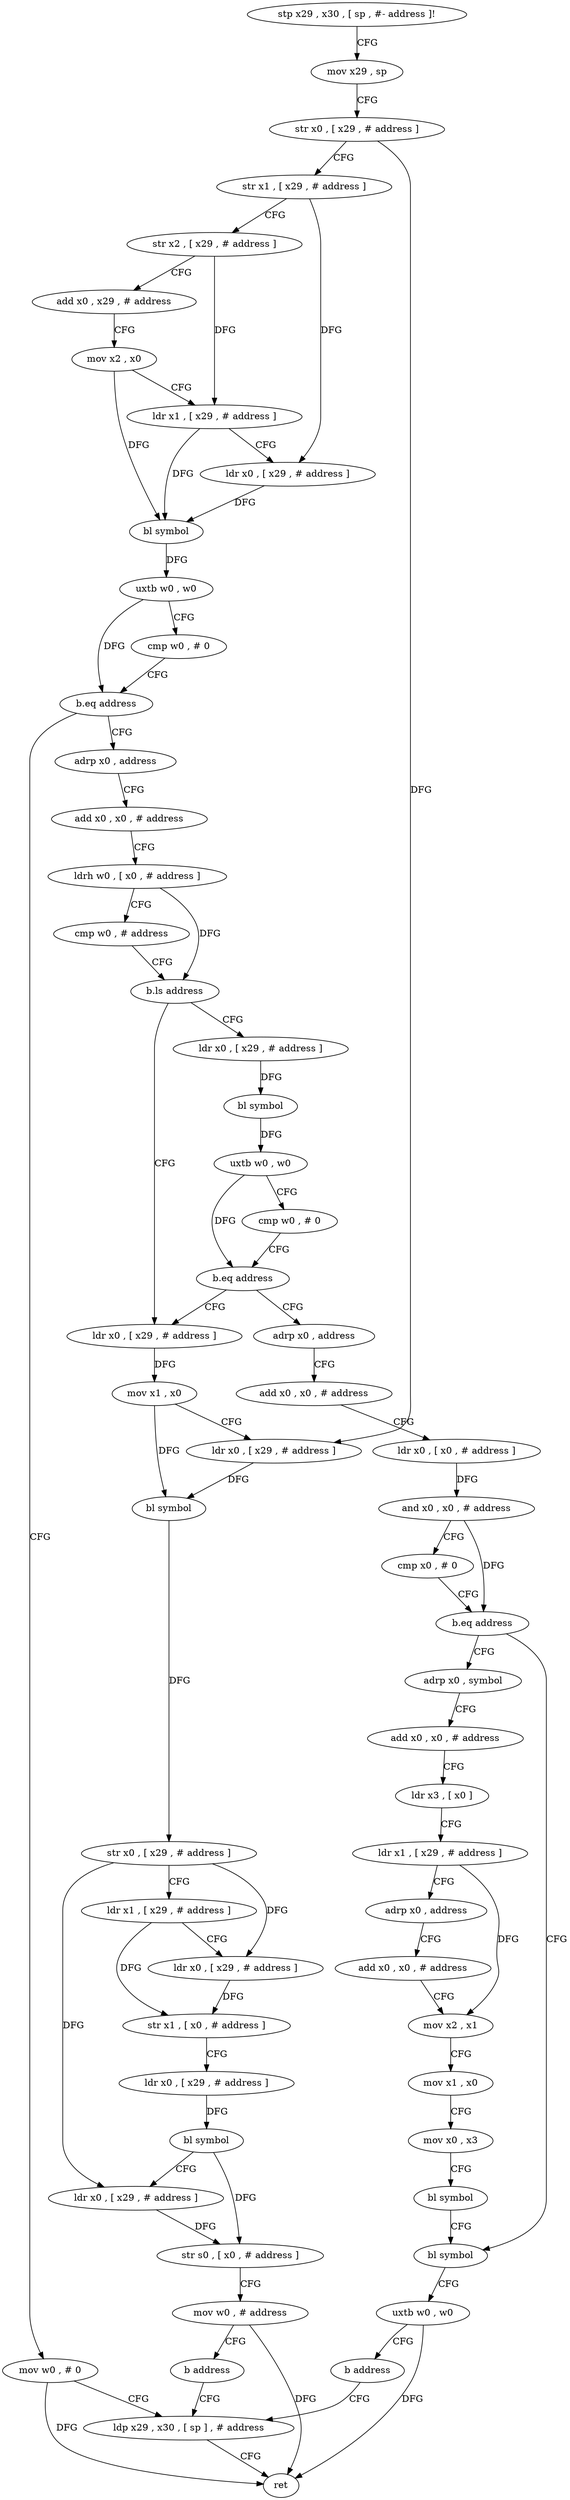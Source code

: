 digraph "func" {
"4266360" [label = "stp x29 , x30 , [ sp , #- address ]!" ]
"4266364" [label = "mov x29 , sp" ]
"4266368" [label = "str x0 , [ x29 , # address ]" ]
"4266372" [label = "str x1 , [ x29 , # address ]" ]
"4266376" [label = "str x2 , [ x29 , # address ]" ]
"4266380" [label = "add x0 , x29 , # address" ]
"4266384" [label = "mov x2 , x0" ]
"4266388" [label = "ldr x1 , [ x29 , # address ]" ]
"4266392" [label = "ldr x0 , [ x29 , # address ]" ]
"4266396" [label = "bl symbol" ]
"4266400" [label = "uxtb w0 , w0" ]
"4266404" [label = "cmp w0 , # 0" ]
"4266408" [label = "b.eq address" ]
"4266584" [label = "mov w0 , # 0" ]
"4266412" [label = "adrp x0 , address" ]
"4266588" [label = "ldp x29 , x30 , [ sp ] , # address" ]
"4266416" [label = "add x0 , x0 , # address" ]
"4266420" [label = "ldrh w0 , [ x0 , # address ]" ]
"4266424" [label = "cmp w0 , # address" ]
"4266428" [label = "b.ls address" ]
"4266452" [label = "ldr x0 , [ x29 , # address ]" ]
"4266432" [label = "ldr x0 , [ x29 , # address ]" ]
"4266456" [label = "mov x1 , x0" ]
"4266460" [label = "ldr x0 , [ x29 , # address ]" ]
"4266464" [label = "bl symbol" ]
"4266468" [label = "str x0 , [ x29 , # address ]" ]
"4266472" [label = "ldr x1 , [ x29 , # address ]" ]
"4266476" [label = "ldr x0 , [ x29 , # address ]" ]
"4266480" [label = "str x1 , [ x0 , # address ]" ]
"4266484" [label = "ldr x0 , [ x29 , # address ]" ]
"4266488" [label = "bl symbol" ]
"4266492" [label = "ldr x0 , [ x29 , # address ]" ]
"4266496" [label = "str s0 , [ x0 , # address ]" ]
"4266500" [label = "mov w0 , # address" ]
"4266504" [label = "b address" ]
"4266436" [label = "bl symbol" ]
"4266440" [label = "uxtb w0 , w0" ]
"4266444" [label = "cmp w0 , # 0" ]
"4266448" [label = "b.eq address" ]
"4266508" [label = "adrp x0 , address" ]
"4266592" [label = "ret" ]
"4266512" [label = "add x0 , x0 , # address" ]
"4266516" [label = "ldr x0 , [ x0 , # address ]" ]
"4266520" [label = "and x0 , x0 , # address" ]
"4266524" [label = "cmp x0 , # 0" ]
"4266528" [label = "b.eq address" ]
"4266572" [label = "bl symbol" ]
"4266532" [label = "adrp x0 , symbol" ]
"4266576" [label = "uxtb w0 , w0" ]
"4266580" [label = "b address" ]
"4266536" [label = "add x0 , x0 , # address" ]
"4266540" [label = "ldr x3 , [ x0 ]" ]
"4266544" [label = "ldr x1 , [ x29 , # address ]" ]
"4266548" [label = "adrp x0 , address" ]
"4266552" [label = "add x0 , x0 , # address" ]
"4266556" [label = "mov x2 , x1" ]
"4266560" [label = "mov x1 , x0" ]
"4266564" [label = "mov x0 , x3" ]
"4266568" [label = "bl symbol" ]
"4266360" -> "4266364" [ label = "CFG" ]
"4266364" -> "4266368" [ label = "CFG" ]
"4266368" -> "4266372" [ label = "CFG" ]
"4266368" -> "4266460" [ label = "DFG" ]
"4266372" -> "4266376" [ label = "CFG" ]
"4266372" -> "4266392" [ label = "DFG" ]
"4266376" -> "4266380" [ label = "CFG" ]
"4266376" -> "4266388" [ label = "DFG" ]
"4266380" -> "4266384" [ label = "CFG" ]
"4266384" -> "4266388" [ label = "CFG" ]
"4266384" -> "4266396" [ label = "DFG" ]
"4266388" -> "4266392" [ label = "CFG" ]
"4266388" -> "4266396" [ label = "DFG" ]
"4266392" -> "4266396" [ label = "DFG" ]
"4266396" -> "4266400" [ label = "DFG" ]
"4266400" -> "4266404" [ label = "CFG" ]
"4266400" -> "4266408" [ label = "DFG" ]
"4266404" -> "4266408" [ label = "CFG" ]
"4266408" -> "4266584" [ label = "CFG" ]
"4266408" -> "4266412" [ label = "CFG" ]
"4266584" -> "4266588" [ label = "CFG" ]
"4266584" -> "4266592" [ label = "DFG" ]
"4266412" -> "4266416" [ label = "CFG" ]
"4266588" -> "4266592" [ label = "CFG" ]
"4266416" -> "4266420" [ label = "CFG" ]
"4266420" -> "4266424" [ label = "CFG" ]
"4266420" -> "4266428" [ label = "DFG" ]
"4266424" -> "4266428" [ label = "CFG" ]
"4266428" -> "4266452" [ label = "CFG" ]
"4266428" -> "4266432" [ label = "CFG" ]
"4266452" -> "4266456" [ label = "DFG" ]
"4266432" -> "4266436" [ label = "DFG" ]
"4266456" -> "4266460" [ label = "CFG" ]
"4266456" -> "4266464" [ label = "DFG" ]
"4266460" -> "4266464" [ label = "DFG" ]
"4266464" -> "4266468" [ label = "DFG" ]
"4266468" -> "4266472" [ label = "CFG" ]
"4266468" -> "4266476" [ label = "DFG" ]
"4266468" -> "4266492" [ label = "DFG" ]
"4266472" -> "4266476" [ label = "CFG" ]
"4266472" -> "4266480" [ label = "DFG" ]
"4266476" -> "4266480" [ label = "DFG" ]
"4266480" -> "4266484" [ label = "CFG" ]
"4266484" -> "4266488" [ label = "DFG" ]
"4266488" -> "4266492" [ label = "CFG" ]
"4266488" -> "4266496" [ label = "DFG" ]
"4266492" -> "4266496" [ label = "DFG" ]
"4266496" -> "4266500" [ label = "CFG" ]
"4266500" -> "4266504" [ label = "CFG" ]
"4266500" -> "4266592" [ label = "DFG" ]
"4266504" -> "4266588" [ label = "CFG" ]
"4266436" -> "4266440" [ label = "DFG" ]
"4266440" -> "4266444" [ label = "CFG" ]
"4266440" -> "4266448" [ label = "DFG" ]
"4266444" -> "4266448" [ label = "CFG" ]
"4266448" -> "4266508" [ label = "CFG" ]
"4266448" -> "4266452" [ label = "CFG" ]
"4266508" -> "4266512" [ label = "CFG" ]
"4266512" -> "4266516" [ label = "CFG" ]
"4266516" -> "4266520" [ label = "DFG" ]
"4266520" -> "4266524" [ label = "CFG" ]
"4266520" -> "4266528" [ label = "DFG" ]
"4266524" -> "4266528" [ label = "CFG" ]
"4266528" -> "4266572" [ label = "CFG" ]
"4266528" -> "4266532" [ label = "CFG" ]
"4266572" -> "4266576" [ label = "CFG" ]
"4266532" -> "4266536" [ label = "CFG" ]
"4266576" -> "4266580" [ label = "CFG" ]
"4266576" -> "4266592" [ label = "DFG" ]
"4266580" -> "4266588" [ label = "CFG" ]
"4266536" -> "4266540" [ label = "CFG" ]
"4266540" -> "4266544" [ label = "CFG" ]
"4266544" -> "4266548" [ label = "CFG" ]
"4266544" -> "4266556" [ label = "DFG" ]
"4266548" -> "4266552" [ label = "CFG" ]
"4266552" -> "4266556" [ label = "CFG" ]
"4266556" -> "4266560" [ label = "CFG" ]
"4266560" -> "4266564" [ label = "CFG" ]
"4266564" -> "4266568" [ label = "CFG" ]
"4266568" -> "4266572" [ label = "CFG" ]
}
